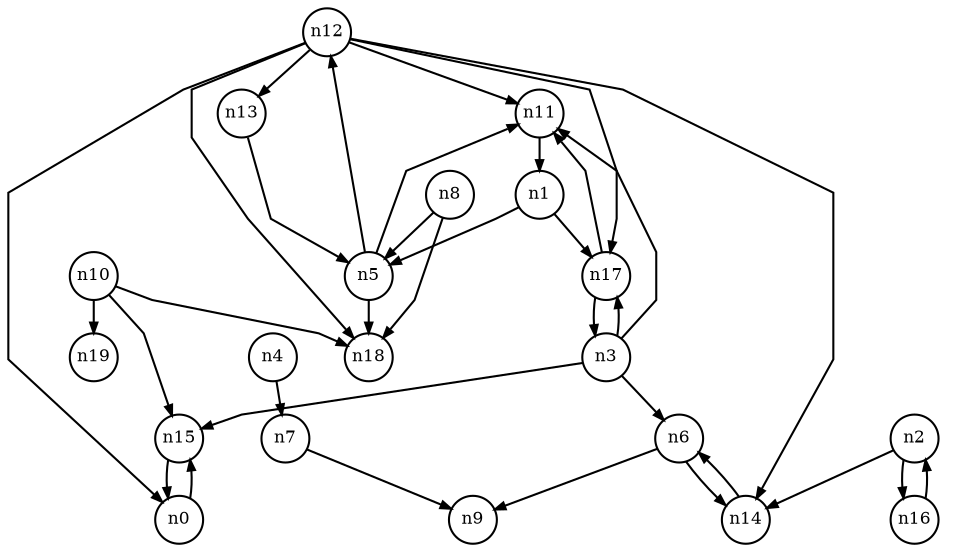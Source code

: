digraph G{
splines=polyline;
ranksep=0.22;
nodesep=0.22;
nodesize=0.16;
fontsize=8
edge [arrowsize=0.5]
node [fontsize=8 shape=circle width=0.32 fixedsize=shape];

n15 -> n0
n0 -> n15
n5 -> n11
n5 -> n18
n5 -> n12
n1 -> n5
n1 -> n17
n17 -> n11
n17 -> n3
n14 -> n6
n2 -> n14
n2 -> n16
n16 -> n2
n6 -> n9
n6 -> n14
n3 -> n6
n3 -> n11
n3 -> n15
n3 -> n17
n11 -> n1
n7 -> n9
n4 -> n7
n8 -> n5
n8 -> n18
n10 -> n15
n10 -> n18
n10 -> n19
n12 -> n0
n12 -> n11
n12 -> n13
n12 -> n14
n12 -> n17
n12 -> n18
n13 -> n5
}
